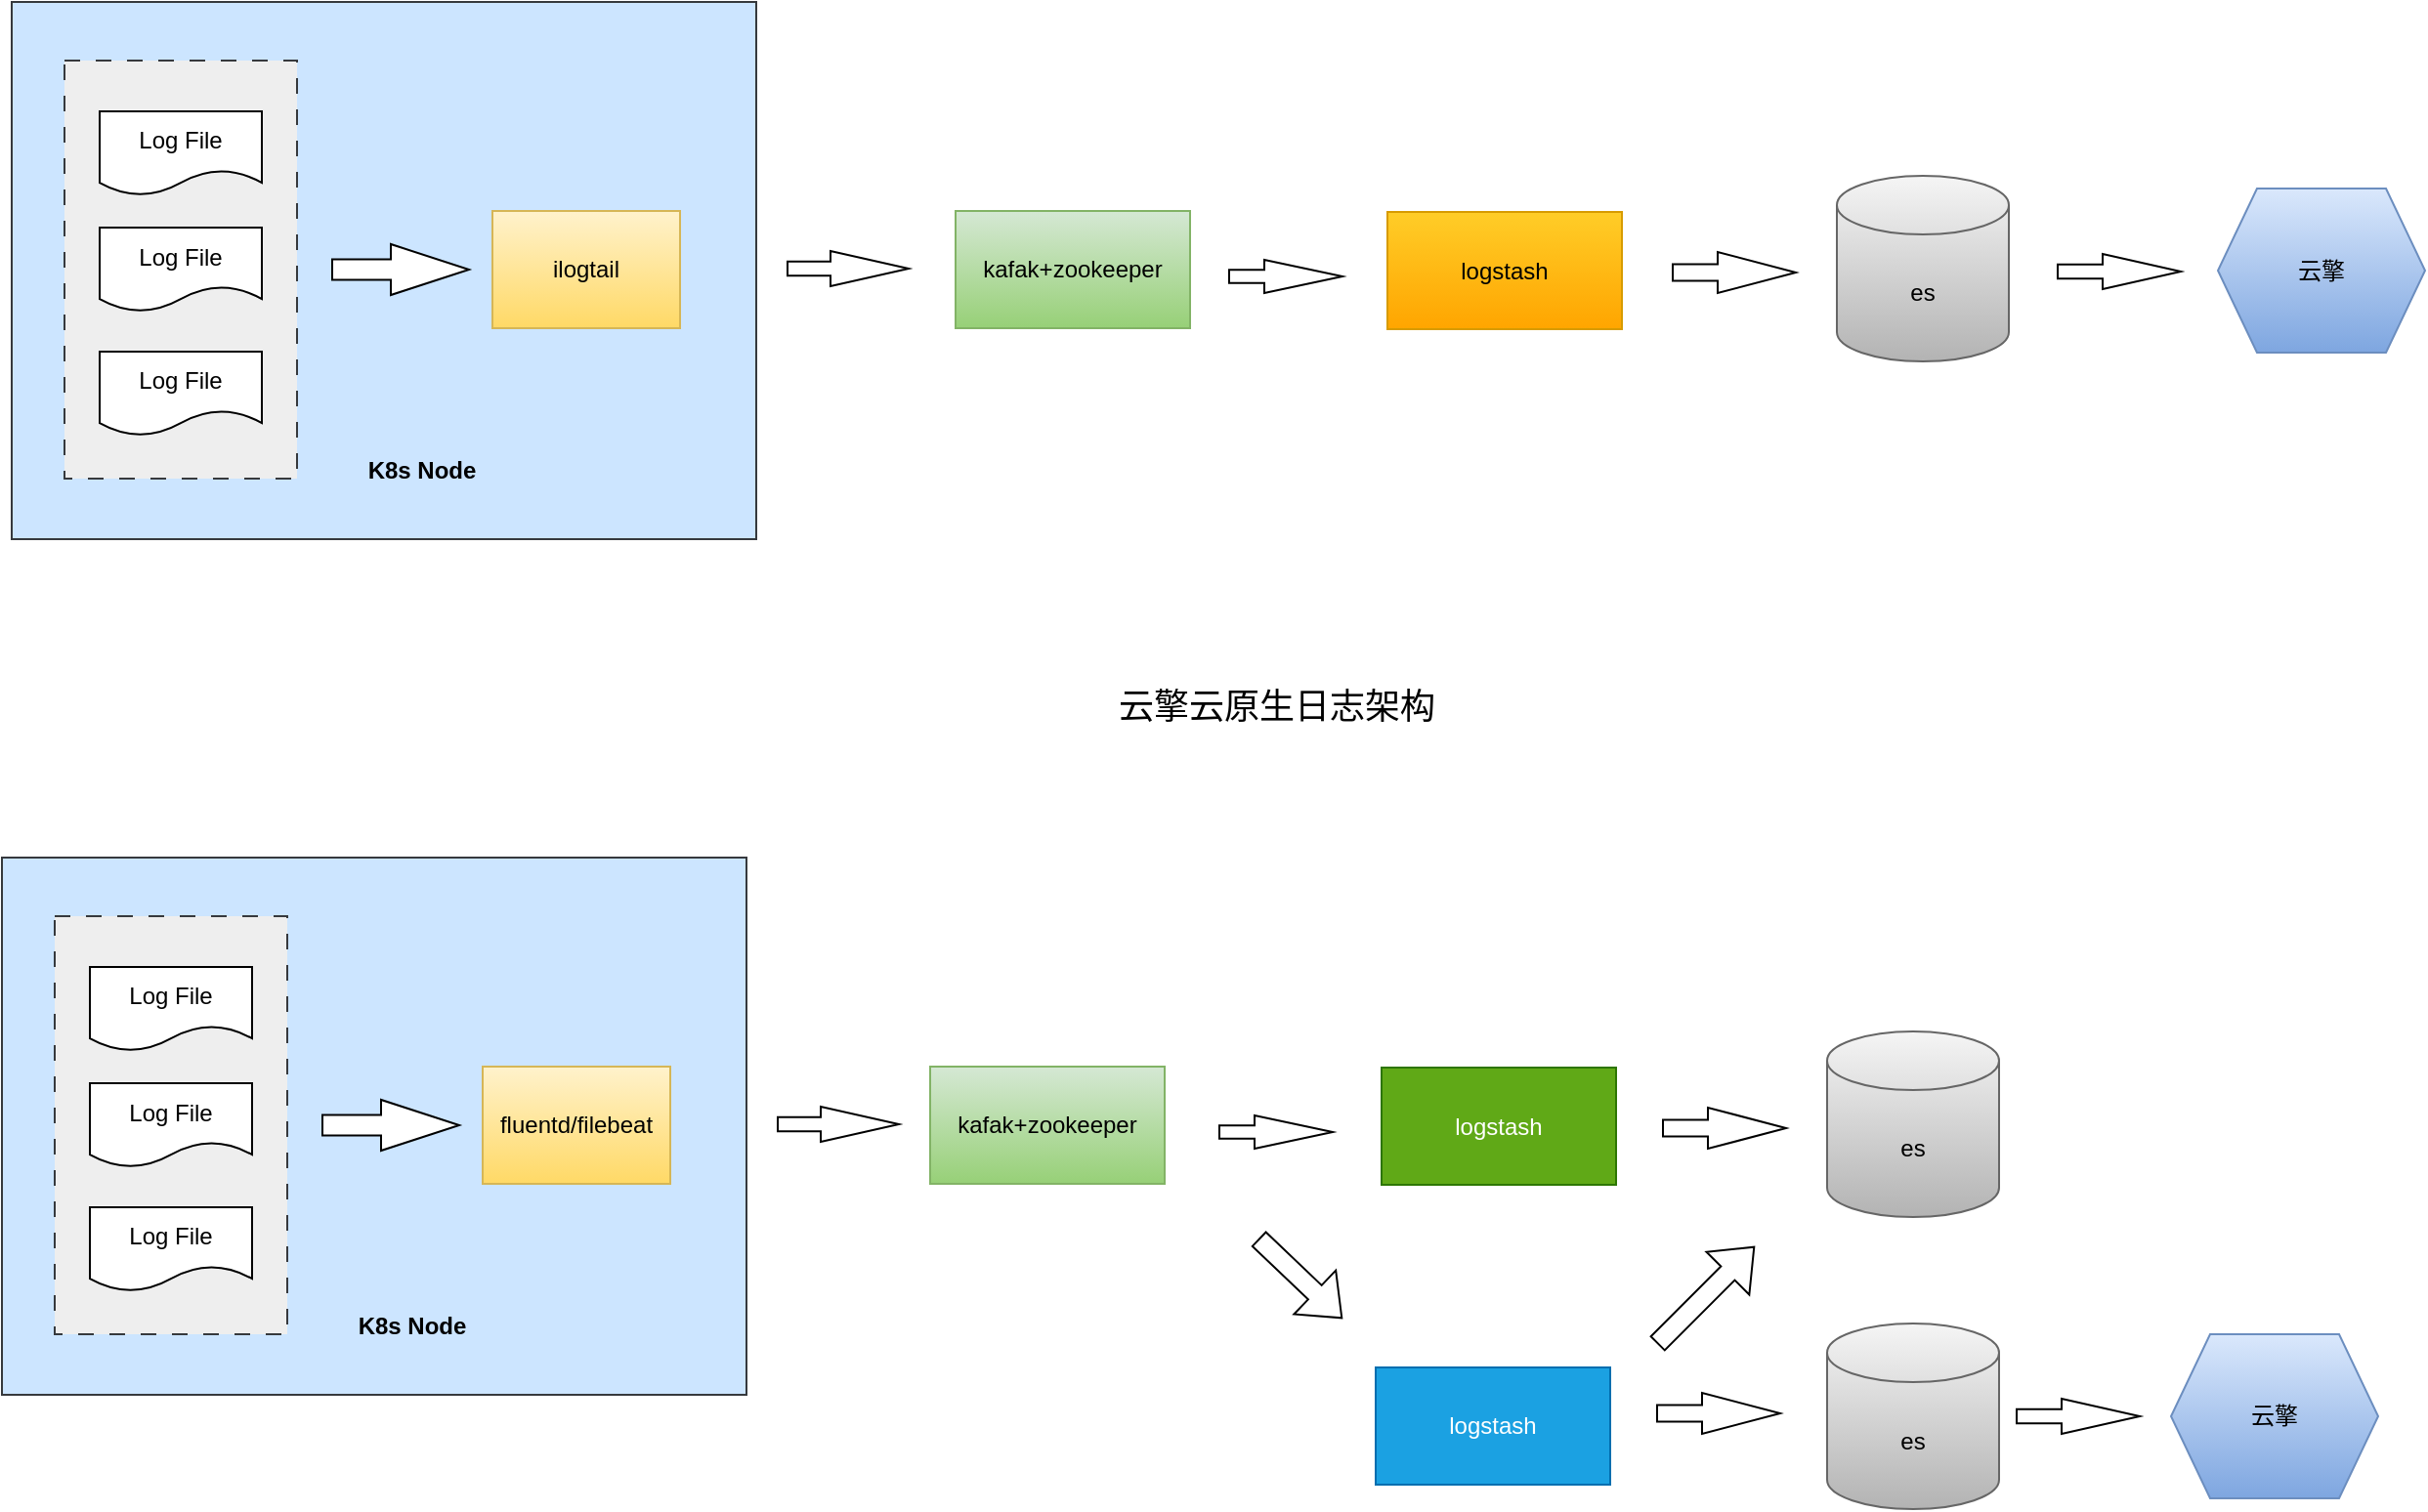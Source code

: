 <mxfile version="24.4.0" type="github">
  <diagram name="第 1 页" id="BbhQ3sLFAGEHEYkjeD8c">
    <mxGraphModel dx="1595" dy="650" grid="0" gridSize="10" guides="1" tooltips="1" connect="1" arrows="1" fold="1" page="0" pageScale="1" pageWidth="827" pageHeight="1169" math="0" shadow="0">
      <root>
        <mxCell id="0" />
        <mxCell id="1" parent="0" />
        <mxCell id="bUwzKDvQNxw6nzo83_uS-1" value="" style="rounded=0;whiteSpace=wrap;html=1;fillColor=#cce5ff;strokeColor=#36393d;" parent="1" vertex="1">
          <mxGeometry x="-38" y="178" width="381" height="275" as="geometry" />
        </mxCell>
        <mxCell id="bUwzKDvQNxw6nzo83_uS-2" value="ilogtail" style="rounded=0;whiteSpace=wrap;html=1;fillColor=#fff2cc;strokeColor=#d6b656;gradientColor=#ffd966;" parent="1" vertex="1">
          <mxGeometry x="208" y="285" width="96" height="60" as="geometry" />
        </mxCell>
        <mxCell id="bUwzKDvQNxw6nzo83_uS-3" value="" style="rounded=0;whiteSpace=wrap;html=1;dashed=1;dashPattern=8 8;fillColor=#eeeeee;strokeColor=#36393d;" parent="1" vertex="1">
          <mxGeometry x="-11" y="208" width="119" height="214" as="geometry" />
        </mxCell>
        <mxCell id="bUwzKDvQNxw6nzo83_uS-4" value="" style="html=1;shadow=0;dashed=0;align=center;verticalAlign=middle;shape=mxgraph.arrows2.arrow;dy=0.6;dx=40;notch=0;" parent="1" vertex="1">
          <mxGeometry x="126" y="302" width="70" height="26" as="geometry" />
        </mxCell>
        <mxCell id="bUwzKDvQNxw6nzo83_uS-7" value="" style="html=1;shadow=0;dashed=0;align=center;verticalAlign=middle;shape=mxgraph.arrows2.arrow;dy=0.6;dx=40;notch=0;" parent="1" vertex="1">
          <mxGeometry x="359" y="305.5" width="62" height="18" as="geometry" />
        </mxCell>
        <mxCell id="bUwzKDvQNxw6nzo83_uS-8" value="kafak+zookeeper" style="rounded=0;whiteSpace=wrap;html=1;fillColor=#d5e8d4;strokeColor=#82b366;gradientColor=#97d077;" parent="1" vertex="1">
          <mxGeometry x="445" y="285" width="120" height="60" as="geometry" />
        </mxCell>
        <mxCell id="bUwzKDvQNxw6nzo83_uS-9" value="logstash" style="rounded=0;whiteSpace=wrap;html=1;fillColor=#ffcd28;strokeColor=#d79b00;gradientColor=#ffa500;" parent="1" vertex="1">
          <mxGeometry x="666" y="285.5" width="120" height="60" as="geometry" />
        </mxCell>
        <mxCell id="bUwzKDvQNxw6nzo83_uS-12" value="" style="html=1;shadow=0;dashed=0;align=center;verticalAlign=middle;shape=mxgraph.arrows2.arrow;dy=0.6;dx=40;notch=0;" parent="1" vertex="1">
          <mxGeometry x="585" y="310" width="58" height="17" as="geometry" />
        </mxCell>
        <mxCell id="bUwzKDvQNxw6nzo83_uS-14" value="es" style="shape=cylinder3;whiteSpace=wrap;html=1;boundedLbl=1;backgroundOutline=1;size=15;fillColor=#f5f5f5;strokeColor=#666666;gradientColor=#b3b3b3;" parent="1" vertex="1">
          <mxGeometry x="896" y="267" width="88" height="95" as="geometry" />
        </mxCell>
        <mxCell id="bUwzKDvQNxw6nzo83_uS-15" value="" style="html=1;shadow=0;dashed=0;align=center;verticalAlign=middle;shape=mxgraph.arrows2.arrow;dy=0.6;dx=40;notch=0;" parent="1" vertex="1">
          <mxGeometry x="812" y="306" width="63" height="21" as="geometry" />
        </mxCell>
        <mxCell id="bUwzKDvQNxw6nzo83_uS-18" value="" style="html=1;shadow=0;dashed=0;align=center;verticalAlign=middle;shape=mxgraph.arrows2.arrow;dy=0.6;dx=40;notch=0;" parent="1" vertex="1">
          <mxGeometry x="1009" y="307" width="63" height="18" as="geometry" />
        </mxCell>
        <mxCell id="bUwzKDvQNxw6nzo83_uS-19" value="云擎" style="shape=hexagon;perimeter=hexagonPerimeter2;whiteSpace=wrap;html=1;fixedSize=1;fillColor=#dae8fc;strokeColor=#6c8ebf;gradientColor=#7ea6e0;" parent="1" vertex="1">
          <mxGeometry x="1091" y="273.5" width="106" height="84" as="geometry" />
        </mxCell>
        <mxCell id="bUwzKDvQNxw6nzo83_uS-20" value="Log File" style="shape=document;whiteSpace=wrap;html=1;boundedLbl=1;" parent="1" vertex="1">
          <mxGeometry x="7" y="234" width="83" height="43" as="geometry" />
        </mxCell>
        <mxCell id="bUwzKDvQNxw6nzo83_uS-21" value="Log File" style="shape=document;whiteSpace=wrap;html=1;boundedLbl=1;" parent="1" vertex="1">
          <mxGeometry x="7" y="293.5" width="83" height="43" as="geometry" />
        </mxCell>
        <mxCell id="bUwzKDvQNxw6nzo83_uS-22" value="Log File" style="shape=document;whiteSpace=wrap;html=1;boundedLbl=1;" parent="1" vertex="1">
          <mxGeometry x="7" y="357" width="83" height="43" as="geometry" />
        </mxCell>
        <mxCell id="bUwzKDvQNxw6nzo83_uS-23" value="&lt;b&gt;K8s Node&lt;/b&gt;" style="text;html=1;align=center;verticalAlign=middle;whiteSpace=wrap;rounded=0;" parent="1" vertex="1">
          <mxGeometry x="141.5" y="403" width="60" height="30" as="geometry" />
        </mxCell>
        <mxCell id="bUwzKDvQNxw6nzo83_uS-31" value="&lt;font style=&quot;font-size: 18px;&quot;&gt;云擎云原生日志架构&lt;/font&gt;" style="text;html=1;align=center;verticalAlign=middle;whiteSpace=wrap;rounded=0;" parent="1" vertex="1">
          <mxGeometry x="513" y="524" width="193" height="30" as="geometry" />
        </mxCell>
        <mxCell id="aREOA3AA0NQ1qb8RDd3X-1" value="" style="rounded=0;whiteSpace=wrap;html=1;fillColor=#cce5ff;strokeColor=#36393d;" vertex="1" parent="1">
          <mxGeometry x="-43" y="616" width="381" height="275" as="geometry" />
        </mxCell>
        <mxCell id="aREOA3AA0NQ1qb8RDd3X-2" value="fluentd/filebeat" style="rounded=0;whiteSpace=wrap;html=1;fillColor=#fff2cc;strokeColor=#d6b656;gradientColor=#ffd966;" vertex="1" parent="1">
          <mxGeometry x="203" y="723" width="96" height="60" as="geometry" />
        </mxCell>
        <mxCell id="aREOA3AA0NQ1qb8RDd3X-3" value="" style="rounded=0;whiteSpace=wrap;html=1;dashed=1;dashPattern=8 8;fillColor=#eeeeee;strokeColor=#36393d;" vertex="1" parent="1">
          <mxGeometry x="-16" y="646" width="119" height="214" as="geometry" />
        </mxCell>
        <mxCell id="aREOA3AA0NQ1qb8RDd3X-4" value="" style="html=1;shadow=0;dashed=0;align=center;verticalAlign=middle;shape=mxgraph.arrows2.arrow;dy=0.6;dx=40;notch=0;" vertex="1" parent="1">
          <mxGeometry x="121" y="740" width="70" height="26" as="geometry" />
        </mxCell>
        <mxCell id="aREOA3AA0NQ1qb8RDd3X-5" value="" style="html=1;shadow=0;dashed=0;align=center;verticalAlign=middle;shape=mxgraph.arrows2.arrow;dy=0.6;dx=40;notch=0;" vertex="1" parent="1">
          <mxGeometry x="354" y="743.5" width="62" height="18" as="geometry" />
        </mxCell>
        <mxCell id="aREOA3AA0NQ1qb8RDd3X-6" value="kafak+zookeeper" style="rounded=0;whiteSpace=wrap;html=1;fillColor=#d5e8d4;strokeColor=#82b366;gradientColor=#97d077;" vertex="1" parent="1">
          <mxGeometry x="432" y="723" width="120" height="60" as="geometry" />
        </mxCell>
        <mxCell id="aREOA3AA0NQ1qb8RDd3X-7" value="logstash" style="rounded=0;whiteSpace=wrap;html=1;fillColor=#60a917;strokeColor=#2D7600;fontColor=#ffffff;" vertex="1" parent="1">
          <mxGeometry x="663" y="723.5" width="120" height="60" as="geometry" />
        </mxCell>
        <mxCell id="aREOA3AA0NQ1qb8RDd3X-8" value="" style="html=1;shadow=0;dashed=0;align=center;verticalAlign=middle;shape=mxgraph.arrows2.arrow;dy=0.6;dx=40;notch=0;" vertex="1" parent="1">
          <mxGeometry x="580" y="748" width="58" height="17" as="geometry" />
        </mxCell>
        <mxCell id="aREOA3AA0NQ1qb8RDd3X-9" value="es" style="shape=cylinder3;whiteSpace=wrap;html=1;boundedLbl=1;backgroundOutline=1;size=15;fillColor=#f5f5f5;strokeColor=#666666;gradientColor=#b3b3b3;" vertex="1" parent="1">
          <mxGeometry x="891" y="705" width="88" height="95" as="geometry" />
        </mxCell>
        <mxCell id="aREOA3AA0NQ1qb8RDd3X-10" value="" style="html=1;shadow=0;dashed=0;align=center;verticalAlign=middle;shape=mxgraph.arrows2.arrow;dy=0.6;dx=40;notch=0;" vertex="1" parent="1">
          <mxGeometry x="807" y="744" width="63" height="21" as="geometry" />
        </mxCell>
        <mxCell id="aREOA3AA0NQ1qb8RDd3X-11" value="" style="html=1;shadow=0;dashed=0;align=center;verticalAlign=middle;shape=mxgraph.arrows2.arrow;dy=0.6;dx=40;notch=0;" vertex="1" parent="1">
          <mxGeometry x="988" y="893" width="63" height="18" as="geometry" />
        </mxCell>
        <mxCell id="aREOA3AA0NQ1qb8RDd3X-12" value="云擎" style="shape=hexagon;perimeter=hexagonPerimeter2;whiteSpace=wrap;html=1;fixedSize=1;fillColor=#dae8fc;strokeColor=#6c8ebf;gradientColor=#7ea6e0;" vertex="1" parent="1">
          <mxGeometry x="1067" y="860" width="106" height="84" as="geometry" />
        </mxCell>
        <mxCell id="aREOA3AA0NQ1qb8RDd3X-13" value="Log File" style="shape=document;whiteSpace=wrap;html=1;boundedLbl=1;" vertex="1" parent="1">
          <mxGeometry x="2" y="672" width="83" height="43" as="geometry" />
        </mxCell>
        <mxCell id="aREOA3AA0NQ1qb8RDd3X-14" value="Log File" style="shape=document;whiteSpace=wrap;html=1;boundedLbl=1;" vertex="1" parent="1">
          <mxGeometry x="2" y="731.5" width="83" height="43" as="geometry" />
        </mxCell>
        <mxCell id="aREOA3AA0NQ1qb8RDd3X-15" value="Log File" style="shape=document;whiteSpace=wrap;html=1;boundedLbl=1;" vertex="1" parent="1">
          <mxGeometry x="2" y="795" width="83" height="43" as="geometry" />
        </mxCell>
        <mxCell id="aREOA3AA0NQ1qb8RDd3X-16" value="&lt;b&gt;K8s Node&lt;/b&gt;" style="text;html=1;align=center;verticalAlign=middle;whiteSpace=wrap;rounded=0;" vertex="1" parent="1">
          <mxGeometry x="136.5" y="841" width="60" height="30" as="geometry" />
        </mxCell>
        <mxCell id="aREOA3AA0NQ1qb8RDd3X-17" value="logstash" style="rounded=0;whiteSpace=wrap;html=1;fillColor=#1ba1e2;strokeColor=#006EAF;fontColor=#ffffff;" vertex="1" parent="1">
          <mxGeometry x="660" y="877" width="120" height="60" as="geometry" />
        </mxCell>
        <mxCell id="aREOA3AA0NQ1qb8RDd3X-18" value="es" style="shape=cylinder3;whiteSpace=wrap;html=1;boundedLbl=1;backgroundOutline=1;size=15;fillColor=#f5f5f5;strokeColor=#666666;gradientColor=#b3b3b3;" vertex="1" parent="1">
          <mxGeometry x="891" y="854.5" width="88" height="95" as="geometry" />
        </mxCell>
        <mxCell id="aREOA3AA0NQ1qb8RDd3X-21" value="" style="html=1;shadow=0;dashed=0;align=center;verticalAlign=middle;shape=mxgraph.arrows2.arrow;dy=0.6;dx=40;notch=0;" vertex="1" parent="1">
          <mxGeometry x="804" y="890" width="63" height="21" as="geometry" />
        </mxCell>
        <mxCell id="aREOA3AA0NQ1qb8RDd3X-27" value="" style="shape=flexArrow;endArrow=classic;html=1;rounded=0;" edge="1" parent="1">
          <mxGeometry width="50" height="50" relative="1" as="geometry">
            <mxPoint x="804" y="865" as="sourcePoint" />
            <mxPoint x="854" y="815" as="targetPoint" />
          </mxGeometry>
        </mxCell>
        <mxCell id="aREOA3AA0NQ1qb8RDd3X-28" value="" style="shape=flexArrow;endArrow=classic;html=1;rounded=0;" edge="1" parent="1">
          <mxGeometry width="50" height="50" relative="1" as="geometry">
            <mxPoint x="600" y="811" as="sourcePoint" />
            <mxPoint x="643" y="852" as="targetPoint" />
          </mxGeometry>
        </mxCell>
      </root>
    </mxGraphModel>
  </diagram>
</mxfile>
